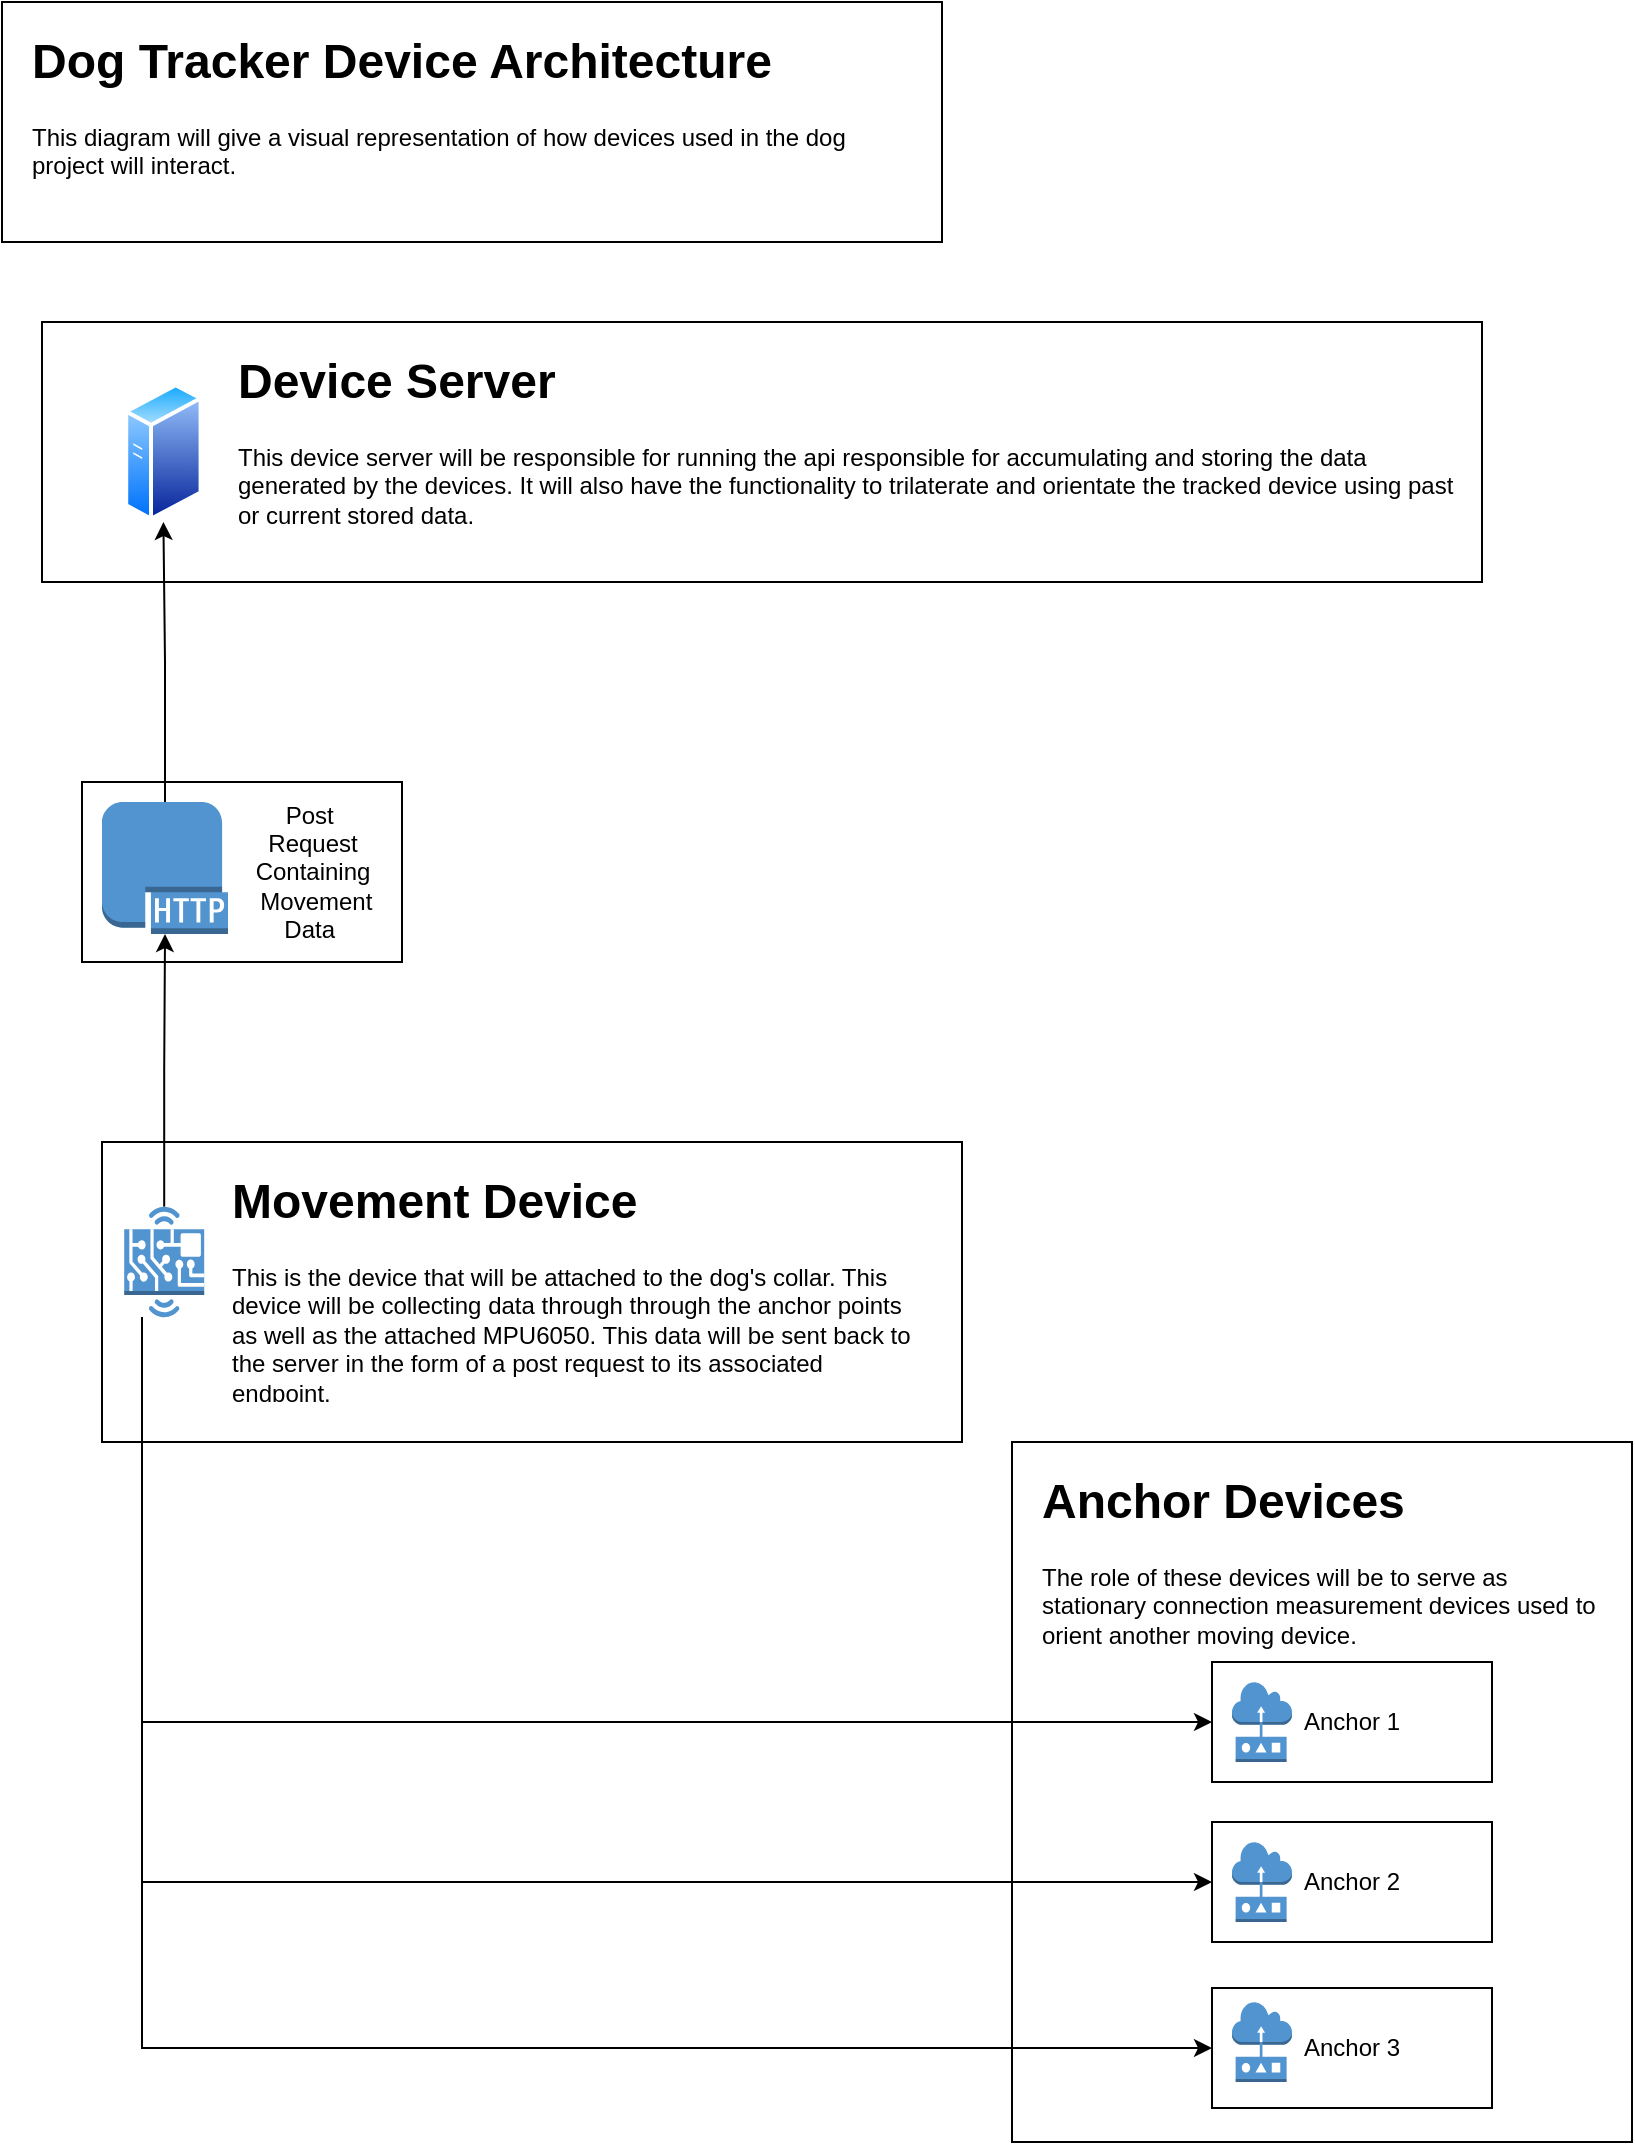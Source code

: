<mxfile version="17.4.2" type="device"><diagram id="DJ4QDFgLOF-QYBz6RrXp" name="Page-1"><mxGraphModel dx="1278" dy="737" grid="1" gridSize="10" guides="1" tooltips="1" connect="1" arrows="1" fold="1" page="1" pageScale="1" pageWidth="850" pageHeight="1100" math="0" shadow="0"><root><mxCell id="0"/><mxCell id="1" parent="0"/><mxCell id="ss39z__ay8xsm2imzvi1-28" value="" style="rounded=0;whiteSpace=wrap;html=1;" vertex="1" parent="1"><mxGeometry x="50" y="400" width="160" height="90" as="geometry"/></mxCell><mxCell id="ss39z__ay8xsm2imzvi1-18" value="" style="rounded=0;whiteSpace=wrap;html=1;" vertex="1" parent="1"><mxGeometry x="30" y="170" width="720" height="130" as="geometry"/></mxCell><mxCell id="ss39z__ay8xsm2imzvi1-16" value="" style="rounded=0;whiteSpace=wrap;html=1;" vertex="1" parent="1"><mxGeometry x="515" y="730" width="310" height="350" as="geometry"/></mxCell><mxCell id="ss39z__ay8xsm2imzvi1-1" value="" style="rounded=0;whiteSpace=wrap;html=1;" vertex="1" parent="1"><mxGeometry x="10" y="10" width="470" height="120" as="geometry"/></mxCell><mxCell id="ss39z__ay8xsm2imzvi1-2" value="&lt;h1&gt;Dog Tracker Device Architecture&lt;/h1&gt;&lt;p&gt;This diagram will give a visual representation of how devices used in the dog project will interact.&lt;/p&gt;" style="text;html=1;strokeColor=none;fillColor=none;spacing=5;spacingTop=-20;whiteSpace=wrap;overflow=hidden;rounded=0;" vertex="1" parent="1"><mxGeometry x="20" y="20" width="450" height="100" as="geometry"/></mxCell><mxCell id="ss39z__ay8xsm2imzvi1-22" style="edgeStyle=orthogonalEdgeStyle;rounded=0;orthogonalLoop=1;jettySize=auto;html=1;entryX=0.5;entryY=1;entryDx=0;entryDy=0;" edge="1" parent="1" source="ss39z__ay8xsm2imzvi1-5" target="ss39z__ay8xsm2imzvi1-6"><mxGeometry relative="1" as="geometry"/></mxCell><mxCell id="ss39z__ay8xsm2imzvi1-5" value="" style="outlineConnect=0;dashed=0;verticalLabelPosition=bottom;verticalAlign=top;align=center;html=1;shape=mxgraph.aws3.http_protocol;fillColor=#5294CF;gradientColor=none;" vertex="1" parent="1"><mxGeometry x="60.0" y="410" width="63" height="66" as="geometry"/></mxCell><mxCell id="ss39z__ay8xsm2imzvi1-8" value="" style="rounded=0;whiteSpace=wrap;html=1;" vertex="1" parent="1"><mxGeometry x="60" y="580" width="430" height="150" as="geometry"/></mxCell><mxCell id="ss39z__ay8xsm2imzvi1-9" value="Anchor 1" style="rounded=0;whiteSpace=wrap;html=1;" vertex="1" parent="1"><mxGeometry x="615" y="840" width="140" height="60" as="geometry"/></mxCell><mxCell id="ss39z__ay8xsm2imzvi1-12" value="Anchor 3" style="rounded=0;whiteSpace=wrap;html=1;" vertex="1" parent="1"><mxGeometry x="615" y="1003" width="140" height="60" as="geometry"/></mxCell><mxCell id="ss39z__ay8xsm2imzvi1-13" value="" style="outlineConnect=0;dashed=0;verticalLabelPosition=bottom;verticalAlign=top;align=center;html=1;shape=mxgraph.aws3.sensor;fillColor=#5294CF;gradientColor=none;" vertex="1" parent="1"><mxGeometry x="625" y="850" width="30" height="40" as="geometry"/></mxCell><mxCell id="ss39z__ay8xsm2imzvi1-14" value="Anchor 2" style="rounded=0;whiteSpace=wrap;html=1;" vertex="1" parent="1"><mxGeometry x="615" y="920" width="140" height="60" as="geometry"/></mxCell><mxCell id="ss39z__ay8xsm2imzvi1-15" value="" style="outlineConnect=0;dashed=0;verticalLabelPosition=bottom;verticalAlign=top;align=center;html=1;shape=mxgraph.aws3.sensor;fillColor=#5294CF;gradientColor=none;" vertex="1" parent="1"><mxGeometry x="625" y="930" width="30" height="40" as="geometry"/></mxCell><mxCell id="ss39z__ay8xsm2imzvi1-11" value="" style="outlineConnect=0;dashed=0;verticalLabelPosition=bottom;verticalAlign=top;align=center;html=1;shape=mxgraph.aws3.sensor;fillColor=#5294CF;gradientColor=none;" vertex="1" parent="1"><mxGeometry x="625" y="1010" width="30" height="40" as="geometry"/></mxCell><mxCell id="ss39z__ay8xsm2imzvi1-17" value="&lt;h1&gt;Anchor Devices&lt;/h1&gt;&lt;p&gt;The role of these devices will be to serve as stationary connection measurement devices used to orient another moving device.&amp;nbsp;&lt;/p&gt;" style="text;html=1;strokeColor=none;fillColor=none;spacing=5;spacingTop=-20;whiteSpace=wrap;overflow=hidden;rounded=0;" vertex="1" parent="1"><mxGeometry x="525" y="740" width="290" height="120" as="geometry"/></mxCell><mxCell id="ss39z__ay8xsm2imzvi1-6" value="" style="aspect=fixed;perimeter=ellipsePerimeter;html=1;align=center;shadow=0;dashed=0;spacingTop=3;image;image=img/lib/active_directory/generic_server.svg;" vertex="1" parent="1"><mxGeometry x="71.1" y="200" width="39.2" height="70" as="geometry"/></mxCell><mxCell id="ss39z__ay8xsm2imzvi1-23" style="edgeStyle=orthogonalEdgeStyle;rounded=0;orthogonalLoop=1;jettySize=auto;html=1;entryX=0;entryY=0.5;entryDx=0;entryDy=0;" edge="1" parent="1" source="ss39z__ay8xsm2imzvi1-3" target="ss39z__ay8xsm2imzvi1-12"><mxGeometry relative="1" as="geometry"><Array as="points"><mxPoint x="80" y="1033"/></Array></mxGeometry></mxCell><mxCell id="ss39z__ay8xsm2imzvi1-24" style="edgeStyle=orthogonalEdgeStyle;rounded=0;orthogonalLoop=1;jettySize=auto;html=1;entryX=0;entryY=0.5;entryDx=0;entryDy=0;" edge="1" parent="1" source="ss39z__ay8xsm2imzvi1-3" target="ss39z__ay8xsm2imzvi1-14"><mxGeometry relative="1" as="geometry"><Array as="points"><mxPoint x="80" y="950"/></Array></mxGeometry></mxCell><mxCell id="ss39z__ay8xsm2imzvi1-25" style="edgeStyle=orthogonalEdgeStyle;rounded=0;orthogonalLoop=1;jettySize=auto;html=1;" edge="1" parent="1" source="ss39z__ay8xsm2imzvi1-3" target="ss39z__ay8xsm2imzvi1-9"><mxGeometry relative="1" as="geometry"><Array as="points"><mxPoint x="80" y="870"/></Array></mxGeometry></mxCell><mxCell id="ss39z__ay8xsm2imzvi1-26" style="edgeStyle=orthogonalEdgeStyle;rounded=0;orthogonalLoop=1;jettySize=auto;html=1;entryX=0.5;entryY=1;entryDx=0;entryDy=0;entryPerimeter=0;" edge="1" parent="1" source="ss39z__ay8xsm2imzvi1-3" target="ss39z__ay8xsm2imzvi1-5"><mxGeometry relative="1" as="geometry"/></mxCell><mxCell id="ss39z__ay8xsm2imzvi1-3" value="" style="outlineConnect=0;dashed=0;verticalLabelPosition=bottom;verticalAlign=top;align=center;html=1;shape=mxgraph.aws3.hardware_board;fillColor=#5294CF;gradientColor=none;" vertex="1" parent="1"><mxGeometry x="71.1" y="612.38" width="40" height="55.25" as="geometry"/></mxCell><mxCell id="ss39z__ay8xsm2imzvi1-20" value="&lt;h1&gt;Movement Device&lt;/h1&gt;&lt;p&gt;This is the device that will be attached to the dog's collar. This device will be collecting data through through the anchor points as well as the attached MPU6050. This data will be sent back to the server in the form of a post request to its associated endpoint.&lt;/p&gt;" style="text;html=1;strokeColor=none;fillColor=none;spacing=5;spacingTop=-20;whiteSpace=wrap;overflow=hidden;rounded=0;" vertex="1" parent="1"><mxGeometry x="120" y="590" width="350" height="120" as="geometry"/></mxCell><mxCell id="ss39z__ay8xsm2imzvi1-27" value="Post&amp;nbsp;&lt;br&gt;Request&lt;br&gt;Containing&lt;br&gt;&amp;nbsp;Movement&lt;br&gt;Data&amp;nbsp;" style="text;html=1;align=center;verticalAlign=middle;resizable=0;points=[];autosize=1;strokeColor=none;fillColor=none;" vertex="1" parent="1"><mxGeometry x="130" y="405" width="70" height="80" as="geometry"/></mxCell><mxCell id="ss39z__ay8xsm2imzvi1-29" value="&lt;h1&gt;Device Server&lt;/h1&gt;&lt;p&gt;This device server will be responsible for running the api responsible for accumulating and storing the data generated by the devices. It will also have the functionality to trilaterate and orientate the tracked device using past or current stored data.&amp;nbsp;&lt;/p&gt;" style="text;html=1;strokeColor=none;fillColor=none;spacing=5;spacingTop=-20;whiteSpace=wrap;overflow=hidden;rounded=0;" vertex="1" parent="1"><mxGeometry x="123" y="180" width="617" height="110" as="geometry"/></mxCell></root></mxGraphModel></diagram></mxfile>